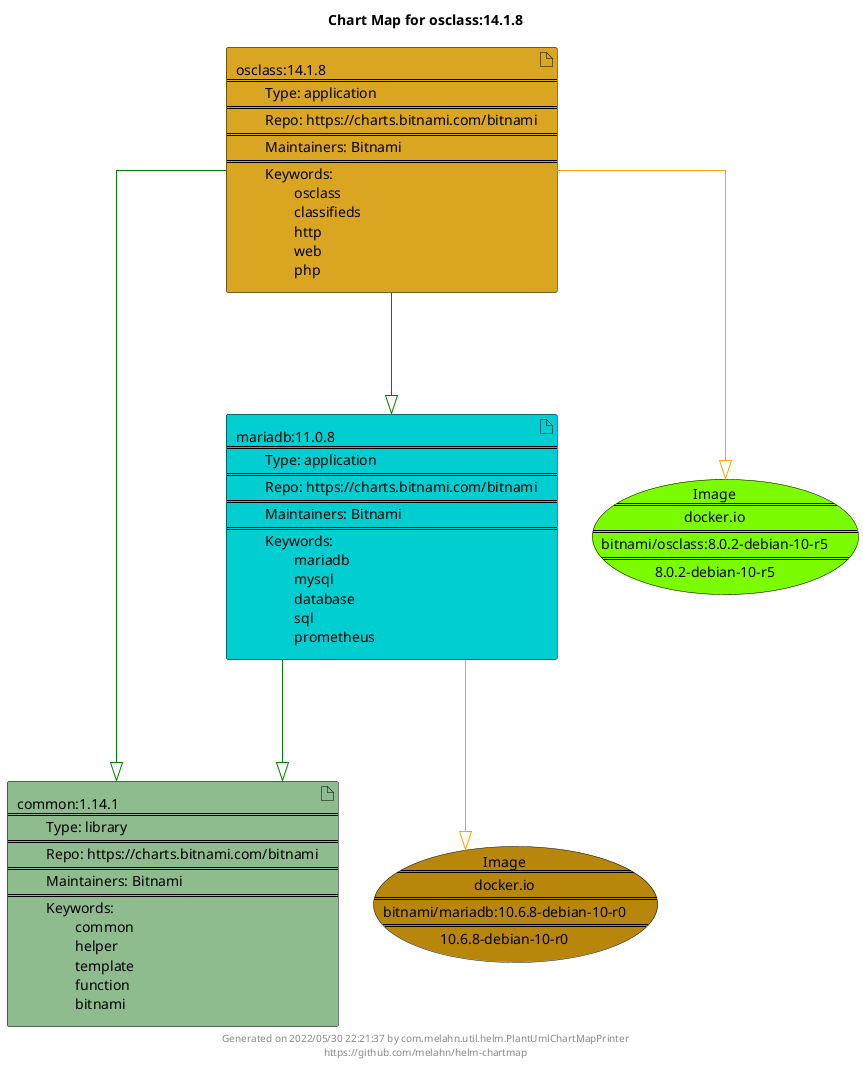 @startuml
skinparam linetype ortho
skinparam backgroundColor white
skinparam usecaseBorderColor black
skinparam usecaseArrowColor LightSlateGray
skinparam artifactBorderColor black
skinparam artifactArrowColor LightSlateGray

title Chart Map for osclass:14.1.8

'There are 3 referenced Helm Charts
artifact "osclass:14.1.8\n====\n\tType: application\n====\n\tRepo: https://charts.bitnami.com/bitnami\n====\n\tMaintainers: Bitnami\n====\n\tKeywords: \n\t\tosclass\n\t\tclassifieds\n\t\thttp\n\t\tweb\n\t\tphp" as osclass_14_1_8 #GoldenRod
artifact "common:1.14.1\n====\n\tType: library\n====\n\tRepo: https://charts.bitnami.com/bitnami\n====\n\tMaintainers: Bitnami\n====\n\tKeywords: \n\t\tcommon\n\t\thelper\n\t\ttemplate\n\t\tfunction\n\t\tbitnami" as common_1_14_1 #DarkSeaGreen
artifact "mariadb:11.0.8\n====\n\tType: application\n====\n\tRepo: https://charts.bitnami.com/bitnami\n====\n\tMaintainers: Bitnami\n====\n\tKeywords: \n\t\tmariadb\n\t\tmysql\n\t\tdatabase\n\t\tsql\n\t\tprometheus" as mariadb_11_0_8 #DarkTurquoise

'There are 2 referenced Docker Images
usecase "Image\n====\ndocker.io\n====\nbitnami/osclass:8.0.2-debian-10-r5\n====\n8.0.2-debian-10-r5" as docker_io_bitnami_osclass_8_0_2_debian_10_r5 #LawnGreen
usecase "Image\n====\ndocker.io\n====\nbitnami/mariadb:10.6.8-debian-10-r0\n====\n10.6.8-debian-10-r0" as docker_io_bitnami_mariadb_10_6_8_debian_10_r0 #DarkGoldenRod

'Chart Dependencies
osclass_14_1_8--[#green]-|>common_1_14_1
osclass_14_1_8--[#green]-|>mariadb_11_0_8
mariadb_11_0_8--[#green]-|>common_1_14_1
osclass_14_1_8--[#orange]-|>docker_io_bitnami_osclass_8_0_2_debian_10_r5
mariadb_11_0_8--[#orange]-|>docker_io_bitnami_mariadb_10_6_8_debian_10_r0

center footer Generated on 2022/05/30 22:21:37 by com.melahn.util.helm.PlantUmlChartMapPrinter\nhttps://github.com/melahn/helm-chartmap
@enduml
